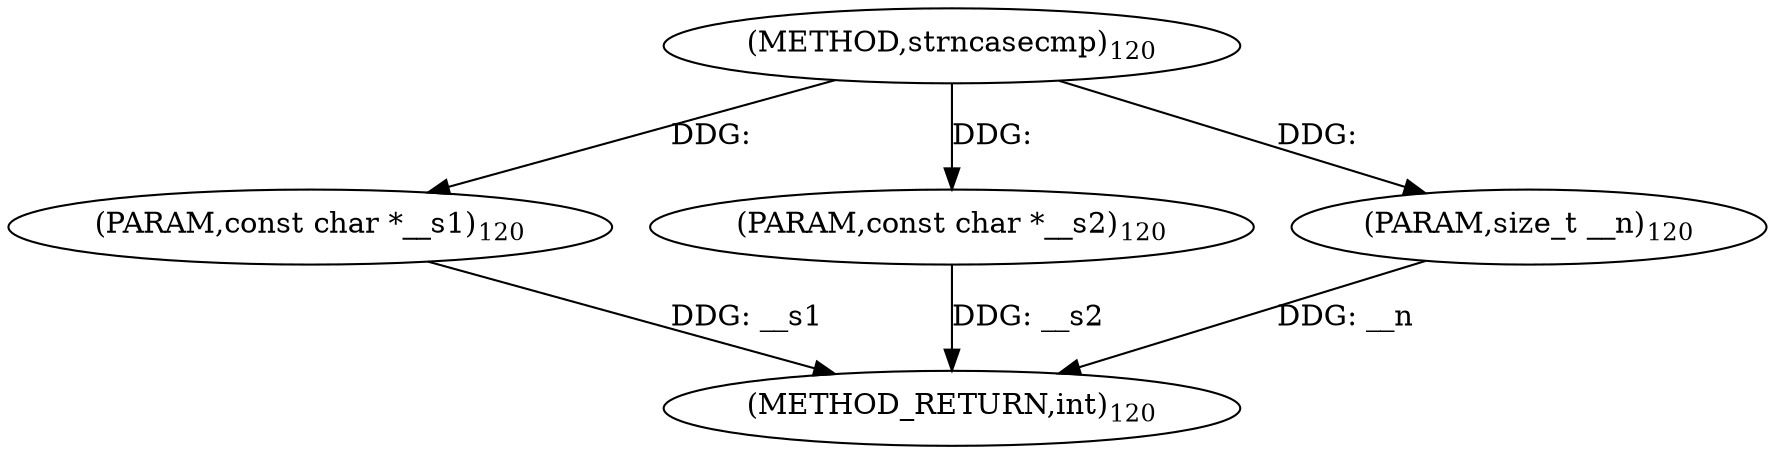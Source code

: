 digraph "strncasecmp" {  
"98969" [label = <(METHOD,strncasecmp)<SUB>120</SUB>> ]
"98973" [label = <(METHOD_RETURN,int)<SUB>120</SUB>> ]
"98970" [label = <(PARAM,const char *__s1)<SUB>120</SUB>> ]
"98971" [label = <(PARAM,const char *__s2)<SUB>120</SUB>> ]
"98972" [label = <(PARAM,size_t __n)<SUB>120</SUB>> ]
  "98970" -> "98973"  [ label = "DDG: __s1"] 
  "98971" -> "98973"  [ label = "DDG: __s2"] 
  "98972" -> "98973"  [ label = "DDG: __n"] 
  "98969" -> "98970"  [ label = "DDG: "] 
  "98969" -> "98971"  [ label = "DDG: "] 
  "98969" -> "98972"  [ label = "DDG: "] 
}
